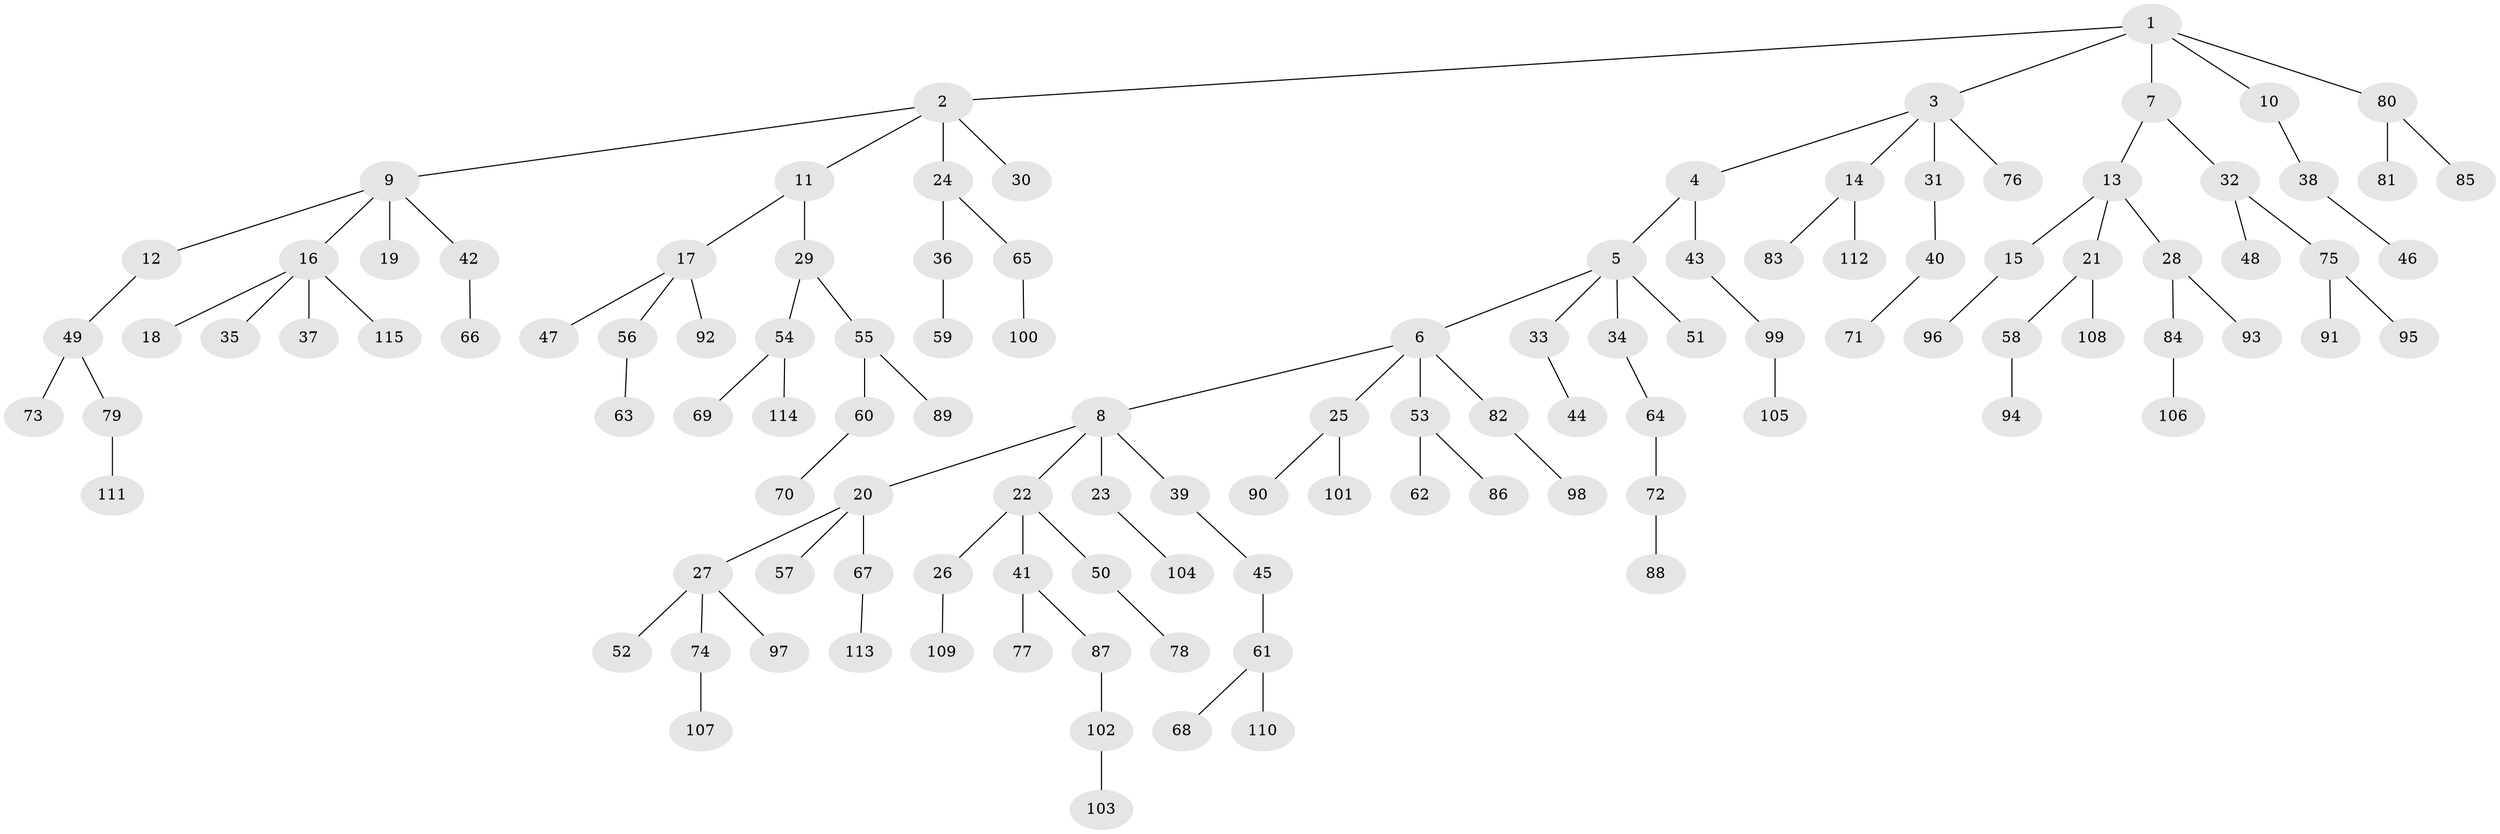 // Generated by graph-tools (version 1.1) at 2025/52/03/09/25 04:52:48]
// undirected, 115 vertices, 114 edges
graph export_dot {
graph [start="1"]
  node [color=gray90,style=filled];
  1;
  2;
  3;
  4;
  5;
  6;
  7;
  8;
  9;
  10;
  11;
  12;
  13;
  14;
  15;
  16;
  17;
  18;
  19;
  20;
  21;
  22;
  23;
  24;
  25;
  26;
  27;
  28;
  29;
  30;
  31;
  32;
  33;
  34;
  35;
  36;
  37;
  38;
  39;
  40;
  41;
  42;
  43;
  44;
  45;
  46;
  47;
  48;
  49;
  50;
  51;
  52;
  53;
  54;
  55;
  56;
  57;
  58;
  59;
  60;
  61;
  62;
  63;
  64;
  65;
  66;
  67;
  68;
  69;
  70;
  71;
  72;
  73;
  74;
  75;
  76;
  77;
  78;
  79;
  80;
  81;
  82;
  83;
  84;
  85;
  86;
  87;
  88;
  89;
  90;
  91;
  92;
  93;
  94;
  95;
  96;
  97;
  98;
  99;
  100;
  101;
  102;
  103;
  104;
  105;
  106;
  107;
  108;
  109;
  110;
  111;
  112;
  113;
  114;
  115;
  1 -- 2;
  1 -- 3;
  1 -- 7;
  1 -- 10;
  1 -- 80;
  2 -- 9;
  2 -- 11;
  2 -- 24;
  2 -- 30;
  3 -- 4;
  3 -- 14;
  3 -- 31;
  3 -- 76;
  4 -- 5;
  4 -- 43;
  5 -- 6;
  5 -- 33;
  5 -- 34;
  5 -- 51;
  6 -- 8;
  6 -- 25;
  6 -- 53;
  6 -- 82;
  7 -- 13;
  7 -- 32;
  8 -- 20;
  8 -- 22;
  8 -- 23;
  8 -- 39;
  9 -- 12;
  9 -- 16;
  9 -- 19;
  9 -- 42;
  10 -- 38;
  11 -- 17;
  11 -- 29;
  12 -- 49;
  13 -- 15;
  13 -- 21;
  13 -- 28;
  14 -- 83;
  14 -- 112;
  15 -- 96;
  16 -- 18;
  16 -- 35;
  16 -- 37;
  16 -- 115;
  17 -- 47;
  17 -- 56;
  17 -- 92;
  20 -- 27;
  20 -- 57;
  20 -- 67;
  21 -- 58;
  21 -- 108;
  22 -- 26;
  22 -- 41;
  22 -- 50;
  23 -- 104;
  24 -- 36;
  24 -- 65;
  25 -- 90;
  25 -- 101;
  26 -- 109;
  27 -- 52;
  27 -- 74;
  27 -- 97;
  28 -- 84;
  28 -- 93;
  29 -- 54;
  29 -- 55;
  31 -- 40;
  32 -- 48;
  32 -- 75;
  33 -- 44;
  34 -- 64;
  36 -- 59;
  38 -- 46;
  39 -- 45;
  40 -- 71;
  41 -- 77;
  41 -- 87;
  42 -- 66;
  43 -- 99;
  45 -- 61;
  49 -- 73;
  49 -- 79;
  50 -- 78;
  53 -- 62;
  53 -- 86;
  54 -- 69;
  54 -- 114;
  55 -- 60;
  55 -- 89;
  56 -- 63;
  58 -- 94;
  60 -- 70;
  61 -- 68;
  61 -- 110;
  64 -- 72;
  65 -- 100;
  67 -- 113;
  72 -- 88;
  74 -- 107;
  75 -- 91;
  75 -- 95;
  79 -- 111;
  80 -- 81;
  80 -- 85;
  82 -- 98;
  84 -- 106;
  87 -- 102;
  99 -- 105;
  102 -- 103;
}

